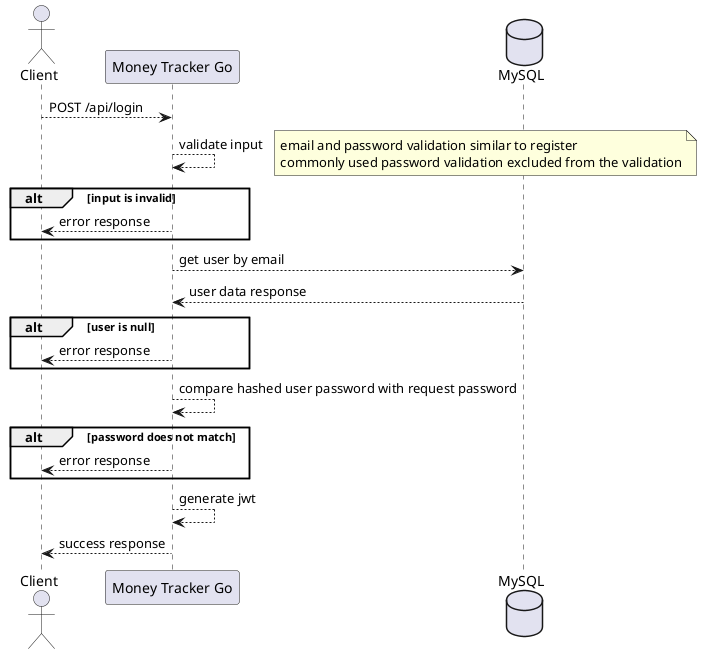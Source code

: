 @startuml Login Sequence

actor "Client" as client
participant "Money Tracker Go" as server
database "MySQL" as db

client --> server : POST /api/login
server --> server : validate input
note right
  email and password validation similar to register
  commonly used password validation excluded from the validation
end note
alt input is invalid
  server --> client : error response
end
server --> db : get user by email
db --> server : user data response
alt user is null
  server --> client : error response
end
server --> server : compare hashed user password with request password
alt password does not match
  server --> client : error response
end
server --> server : generate jwt
server --> client : success response

@enduml